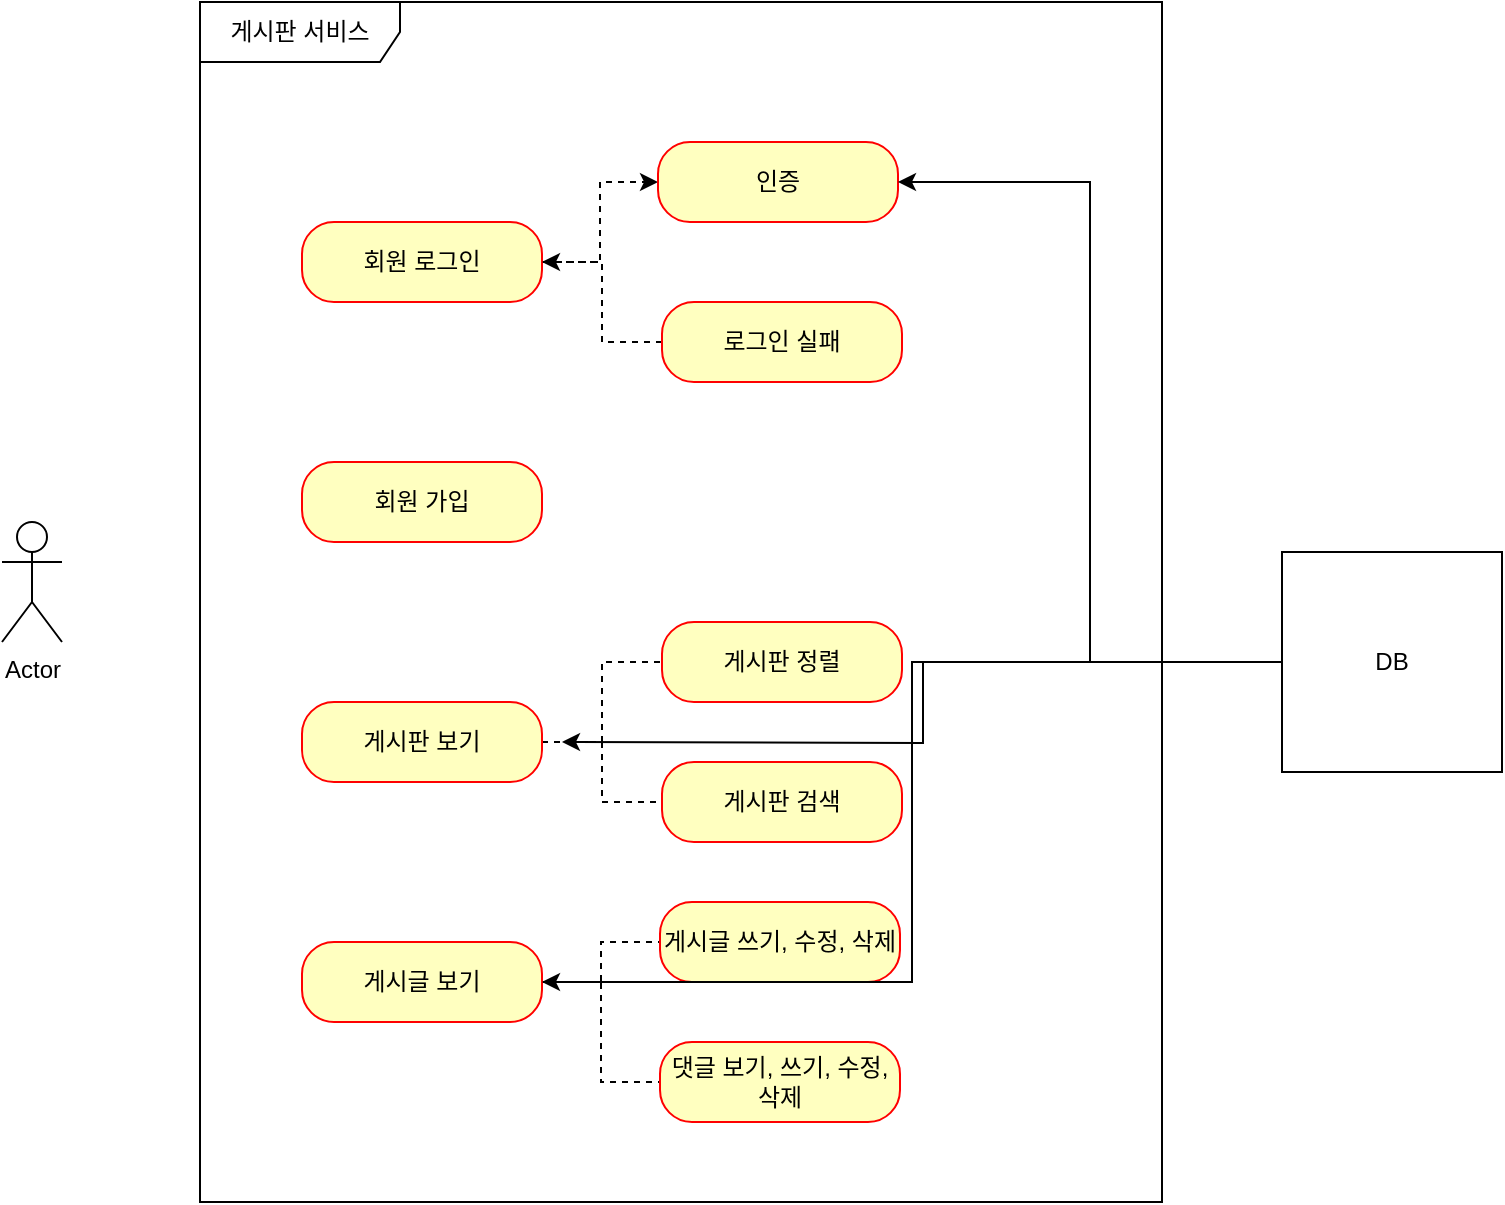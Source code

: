 <mxfile version="21.8.0" type="github">
  <diagram name="페이지-1" id="BGs-WoF0xCmT9xjcMw_S">
    <mxGraphModel dx="591" dy="1193" grid="1" gridSize="10" guides="1" tooltips="1" connect="1" arrows="1" fold="1" page="1" pageScale="1" pageWidth="827" pageHeight="1169" math="0" shadow="0">
      <root>
        <mxCell id="0" />
        <mxCell id="1" parent="0" />
        <mxCell id="qqBpQ4ju6N-MOj_vOHyj-1" value="Actor" style="shape=umlActor;verticalLabelPosition=bottom;verticalAlign=top;html=1;outlineConnect=0;" vertex="1" parent="1">
          <mxGeometry x="30" y="350" width="30" height="60" as="geometry" />
        </mxCell>
        <mxCell id="qqBpQ4ju6N-MOj_vOHyj-2" value="게시판 서비스" style="shape=umlFrame;whiteSpace=wrap;html=1;pointerEvents=0;width=100;height=30;" vertex="1" parent="1">
          <mxGeometry x="129" y="90" width="481" height="600" as="geometry" />
        </mxCell>
        <mxCell id="qqBpQ4ju6N-MOj_vOHyj-21" style="edgeStyle=orthogonalEdgeStyle;rounded=0;orthogonalLoop=1;jettySize=auto;html=1;exitX=1;exitY=0.5;exitDx=0;exitDy=0;entryX=0;entryY=0.5;entryDx=0;entryDy=0;dashed=1;" edge="1" parent="1" source="qqBpQ4ju6N-MOj_vOHyj-5" target="qqBpQ4ju6N-MOj_vOHyj-19">
          <mxGeometry relative="1" as="geometry" />
        </mxCell>
        <mxCell id="qqBpQ4ju6N-MOj_vOHyj-5" value="회원 로그인" style="rounded=1;whiteSpace=wrap;html=1;arcSize=40;fontColor=#000000;fillColor=#ffffc0;strokeColor=#ff0000;" vertex="1" parent="1">
          <mxGeometry x="180" y="200" width="120" height="40" as="geometry" />
        </mxCell>
        <mxCell id="qqBpQ4ju6N-MOj_vOHyj-7" value="회원 가입" style="rounded=1;whiteSpace=wrap;html=1;arcSize=40;fontColor=#000000;fillColor=#ffffc0;strokeColor=#ff0000;" vertex="1" parent="1">
          <mxGeometry x="180" y="320" width="120" height="40" as="geometry" />
        </mxCell>
        <mxCell id="qqBpQ4ju6N-MOj_vOHyj-15" style="edgeStyle=orthogonalEdgeStyle;rounded=0;orthogonalLoop=1;jettySize=auto;html=1;exitX=1;exitY=0.5;exitDx=0;exitDy=0;dashed=1;endArrow=none;endFill=0;" edge="1" parent="1" source="qqBpQ4ju6N-MOj_vOHyj-8" target="qqBpQ4ju6N-MOj_vOHyj-10">
          <mxGeometry relative="1" as="geometry" />
        </mxCell>
        <mxCell id="qqBpQ4ju6N-MOj_vOHyj-16" style="edgeStyle=orthogonalEdgeStyle;rounded=0;orthogonalLoop=1;jettySize=auto;html=1;exitX=1;exitY=0.5;exitDx=0;exitDy=0;entryX=0;entryY=0.5;entryDx=0;entryDy=0;dashed=1;endArrow=none;endFill=0;" edge="1" parent="1" source="qqBpQ4ju6N-MOj_vOHyj-8" target="qqBpQ4ju6N-MOj_vOHyj-12">
          <mxGeometry relative="1" as="geometry" />
        </mxCell>
        <mxCell id="qqBpQ4ju6N-MOj_vOHyj-8" value="게시판 보기" style="rounded=1;whiteSpace=wrap;html=1;arcSize=40;fontColor=#000000;fillColor=#ffffc0;strokeColor=#ff0000;" vertex="1" parent="1">
          <mxGeometry x="180" y="440" width="120" height="40" as="geometry" />
        </mxCell>
        <mxCell id="qqBpQ4ju6N-MOj_vOHyj-17" style="edgeStyle=orthogonalEdgeStyle;rounded=0;orthogonalLoop=1;jettySize=auto;html=1;exitX=1;exitY=0.5;exitDx=0;exitDy=0;dashed=1;endArrow=none;endFill=0;" edge="1" parent="1" source="qqBpQ4ju6N-MOj_vOHyj-9" target="qqBpQ4ju6N-MOj_vOHyj-13">
          <mxGeometry relative="1" as="geometry" />
        </mxCell>
        <mxCell id="qqBpQ4ju6N-MOj_vOHyj-18" style="edgeStyle=orthogonalEdgeStyle;rounded=0;orthogonalLoop=1;jettySize=auto;html=1;exitX=1;exitY=0.5;exitDx=0;exitDy=0;entryX=0;entryY=0.5;entryDx=0;entryDy=0;dashed=1;endArrow=none;endFill=0;" edge="1" parent="1" source="qqBpQ4ju6N-MOj_vOHyj-9" target="qqBpQ4ju6N-MOj_vOHyj-14">
          <mxGeometry relative="1" as="geometry" />
        </mxCell>
        <mxCell id="qqBpQ4ju6N-MOj_vOHyj-9" value="게시글 보기" style="rounded=1;whiteSpace=wrap;html=1;arcSize=40;fontColor=#000000;fillColor=#ffffc0;strokeColor=#ff0000;" vertex="1" parent="1">
          <mxGeometry x="180" y="560" width="120" height="40" as="geometry" />
        </mxCell>
        <mxCell id="qqBpQ4ju6N-MOj_vOHyj-10" value="게시판 정렬" style="rounded=1;whiteSpace=wrap;html=1;arcSize=40;fontColor=#000000;fillColor=#ffffc0;strokeColor=#ff0000;" vertex="1" parent="1">
          <mxGeometry x="360" y="400" width="120" height="40" as="geometry" />
        </mxCell>
        <mxCell id="qqBpQ4ju6N-MOj_vOHyj-12" value="게시판 검색" style="rounded=1;whiteSpace=wrap;html=1;arcSize=40;fontColor=#000000;fillColor=#ffffc0;strokeColor=#ff0000;" vertex="1" parent="1">
          <mxGeometry x="360" y="470" width="120" height="40" as="geometry" />
        </mxCell>
        <mxCell id="qqBpQ4ju6N-MOj_vOHyj-13" value="게시글 쓰기, 수정, 삭제" style="rounded=1;whiteSpace=wrap;html=1;arcSize=40;fontColor=#000000;fillColor=#ffffc0;strokeColor=#ff0000;" vertex="1" parent="1">
          <mxGeometry x="359" y="540" width="120" height="40" as="geometry" />
        </mxCell>
        <mxCell id="qqBpQ4ju6N-MOj_vOHyj-14" value="댓글 보기, 쓰기, 수정, 삭제" style="rounded=1;whiteSpace=wrap;html=1;arcSize=40;fontColor=#000000;fillColor=#ffffc0;strokeColor=#ff0000;" vertex="1" parent="1">
          <mxGeometry x="359" y="610" width="120" height="40" as="geometry" />
        </mxCell>
        <mxCell id="qqBpQ4ju6N-MOj_vOHyj-19" value="인증" style="rounded=1;whiteSpace=wrap;html=1;arcSize=40;fontColor=#000000;fillColor=#ffffc0;strokeColor=#ff0000;" vertex="1" parent="1">
          <mxGeometry x="358" y="160" width="120" height="40" as="geometry" />
        </mxCell>
        <mxCell id="qqBpQ4ju6N-MOj_vOHyj-22" style="edgeStyle=orthogonalEdgeStyle;rounded=0;orthogonalLoop=1;jettySize=auto;html=1;exitX=0;exitY=0.5;exitDx=0;exitDy=0;entryX=1;entryY=0.5;entryDx=0;entryDy=0;dashed=1;" edge="1" parent="1" source="qqBpQ4ju6N-MOj_vOHyj-20" target="qqBpQ4ju6N-MOj_vOHyj-5">
          <mxGeometry relative="1" as="geometry" />
        </mxCell>
        <mxCell id="qqBpQ4ju6N-MOj_vOHyj-20" value="로그인 실패" style="rounded=1;whiteSpace=wrap;html=1;arcSize=40;fontColor=#000000;fillColor=#ffffc0;strokeColor=#ff0000;" vertex="1" parent="1">
          <mxGeometry x="360" y="240" width="120" height="40" as="geometry" />
        </mxCell>
        <mxCell id="qqBpQ4ju6N-MOj_vOHyj-25" style="edgeStyle=orthogonalEdgeStyle;rounded=0;orthogonalLoop=1;jettySize=auto;html=1;exitX=0;exitY=0.5;exitDx=0;exitDy=0;entryX=1;entryY=0.5;entryDx=0;entryDy=0;" edge="1" parent="1" source="qqBpQ4ju6N-MOj_vOHyj-23" target="qqBpQ4ju6N-MOj_vOHyj-19">
          <mxGeometry relative="1" as="geometry" />
        </mxCell>
        <mxCell id="qqBpQ4ju6N-MOj_vOHyj-26" style="edgeStyle=orthogonalEdgeStyle;rounded=0;orthogonalLoop=1;jettySize=auto;html=1;exitX=0;exitY=0.5;exitDx=0;exitDy=0;" edge="1" parent="1" source="qqBpQ4ju6N-MOj_vOHyj-23">
          <mxGeometry relative="1" as="geometry">
            <mxPoint x="310" y="460" as="targetPoint" />
          </mxGeometry>
        </mxCell>
        <mxCell id="qqBpQ4ju6N-MOj_vOHyj-27" style="edgeStyle=orthogonalEdgeStyle;rounded=0;orthogonalLoop=1;jettySize=auto;html=1;exitX=0;exitY=0.5;exitDx=0;exitDy=0;entryX=1;entryY=0.5;entryDx=0;entryDy=0;" edge="1" parent="1" source="qqBpQ4ju6N-MOj_vOHyj-23" target="qqBpQ4ju6N-MOj_vOHyj-9">
          <mxGeometry relative="1" as="geometry" />
        </mxCell>
        <mxCell id="qqBpQ4ju6N-MOj_vOHyj-23" value="DB" style="html=1;whiteSpace=wrap;" vertex="1" parent="1">
          <mxGeometry x="670" y="365" width="110" height="110" as="geometry" />
        </mxCell>
      </root>
    </mxGraphModel>
  </diagram>
</mxfile>
